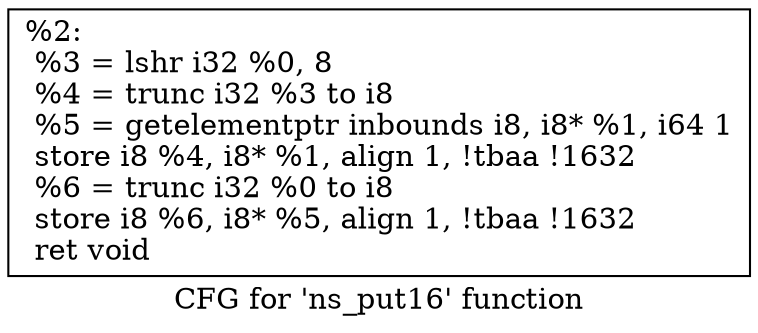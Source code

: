 digraph "CFG for 'ns_put16' function" {
	label="CFG for 'ns_put16' function";

	Node0x1c02650 [shape=record,label="{%2:\l  %3 = lshr i32 %0, 8\l  %4 = trunc i32 %3 to i8\l  %5 = getelementptr inbounds i8, i8* %1, i64 1\l  store i8 %4, i8* %1, align 1, !tbaa !1632\l  %6 = trunc i32 %0 to i8\l  store i8 %6, i8* %5, align 1, !tbaa !1632\l  ret void\l}"];
}
